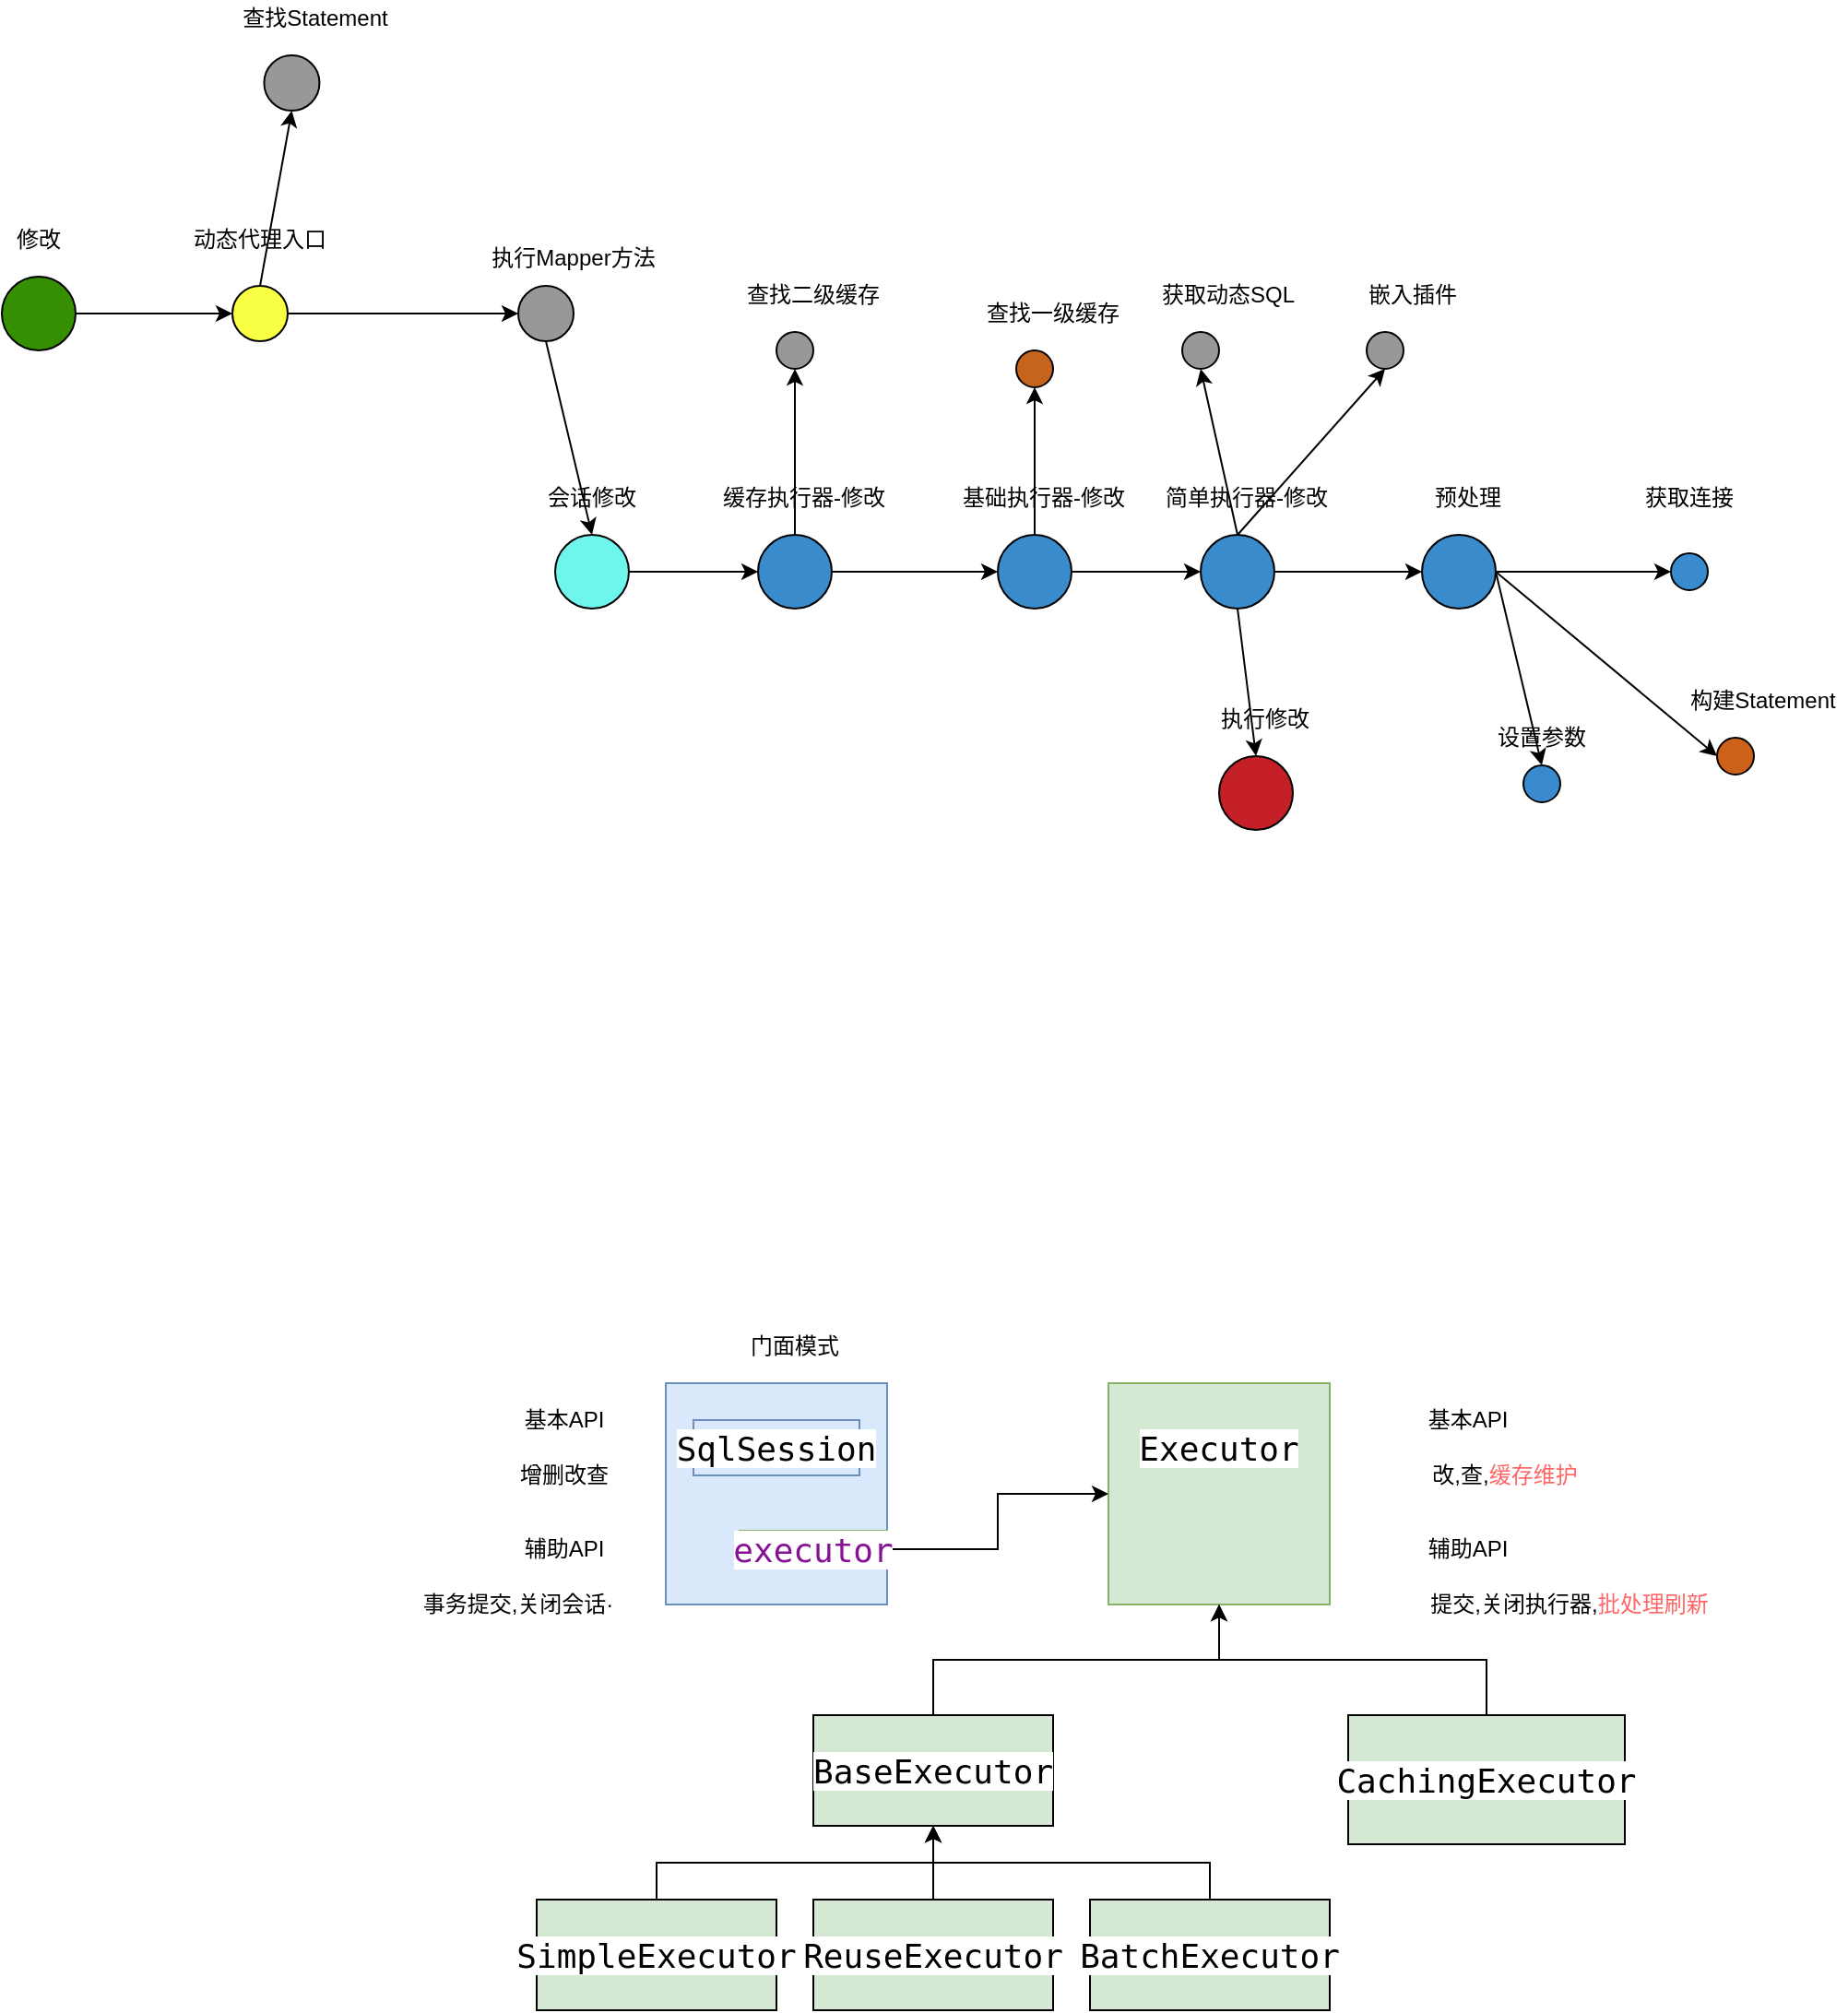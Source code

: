 <mxfile version="15.1.3" type="device"><diagram id="uDTQgXjz15Uzn8fU12gg" name="第 1 页"><mxGraphModel dx="1024" dy="632" grid="1" gridSize="10" guides="1" tooltips="1" connect="1" arrows="1" fold="1" page="1" pageScale="1" pageWidth="827" pageHeight="1169" math="0" shadow="0"><root><mxCell id="0"/><mxCell id="1" parent="0"/><mxCell id="oknCha7nqTvBMoDPKIGc-6" value="" style="group" parent="1" vertex="1" connectable="0"><mxGeometry x="40" y="210" width="40" height="70" as="geometry"/></mxCell><mxCell id="oknCha7nqTvBMoDPKIGc-2" value="" style="ellipse;whiteSpace=wrap;html=1;aspect=fixed;fillColor=#368F03;" parent="oknCha7nqTvBMoDPKIGc-6" vertex="1"><mxGeometry y="30" width="40" height="40" as="geometry"/></mxCell><mxCell id="oknCha7nqTvBMoDPKIGc-3" value="修改" style="text;html=1;strokeColor=none;fillColor=none;align=center;verticalAlign=middle;whiteSpace=wrap;rounded=0;" parent="oknCha7nqTvBMoDPKIGc-6" vertex="1"><mxGeometry width="40" height="20" as="geometry"/></mxCell><mxCell id="oknCha7nqTvBMoDPKIGc-7" value="" style="group" parent="1" vertex="1" connectable="0"><mxGeometry x="140" y="210" width="80" height="70" as="geometry"/></mxCell><mxCell id="oknCha7nqTvBMoDPKIGc-4" value="" style="ellipse;whiteSpace=wrap;html=1;aspect=fixed;fillColor=#F9FF42;" parent="oknCha7nqTvBMoDPKIGc-7" vertex="1"><mxGeometry x="25" y="35" width="30" height="30" as="geometry"/></mxCell><mxCell id="oknCha7nqTvBMoDPKIGc-5" value="动态代理入口" style="text;html=1;strokeColor=none;fillColor=none;align=center;verticalAlign=middle;whiteSpace=wrap;rounded=0;" parent="oknCha7nqTvBMoDPKIGc-7" vertex="1"><mxGeometry width="80" height="20" as="geometry"/></mxCell><mxCell id="oknCha7nqTvBMoDPKIGc-8" value="" style="group" parent="1" vertex="1" connectable="0"><mxGeometry x="160" y="90" width="100" height="70" as="geometry"/></mxCell><mxCell id="oknCha7nqTvBMoDPKIGc-9" value="" style="ellipse;whiteSpace=wrap;html=1;aspect=fixed;fillColor=#989898;" parent="oknCha7nqTvBMoDPKIGc-8" vertex="1"><mxGeometry x="22.22" y="30" width="30" height="30" as="geometry"/></mxCell><mxCell id="oknCha7nqTvBMoDPKIGc-10" value="查找Statement" style="text;html=1;strokeColor=none;fillColor=none;align=center;verticalAlign=middle;whiteSpace=wrap;rounded=0;" parent="oknCha7nqTvBMoDPKIGc-8" vertex="1"><mxGeometry width="100" height="20" as="geometry"/></mxCell><mxCell id="oknCha7nqTvBMoDPKIGc-11" style="edgeStyle=orthogonalEdgeStyle;rounded=0;orthogonalLoop=1;jettySize=auto;html=1;exitX=1;exitY=0.5;exitDx=0;exitDy=0;entryX=0;entryY=0.5;entryDx=0;entryDy=0;" parent="1" source="oknCha7nqTvBMoDPKIGc-2" target="oknCha7nqTvBMoDPKIGc-4" edge="1"><mxGeometry relative="1" as="geometry"/></mxCell><mxCell id="oknCha7nqTvBMoDPKIGc-12" style="rounded=0;orthogonalLoop=1;jettySize=auto;html=1;exitX=0.5;exitY=0;exitDx=0;exitDy=0;entryX=0.5;entryY=1;entryDx=0;entryDy=0;" parent="1" source="oknCha7nqTvBMoDPKIGc-4" target="oknCha7nqTvBMoDPKIGc-9" edge="1"><mxGeometry relative="1" as="geometry"/></mxCell><mxCell id="oknCha7nqTvBMoDPKIGc-21" style="edgeStyle=none;rounded=0;orthogonalLoop=1;jettySize=auto;html=1;exitX=0.5;exitY=1;exitDx=0;exitDy=0;entryX=0.5;entryY=0;entryDx=0;entryDy=0;" parent="1" source="oknCha7nqTvBMoDPKIGc-14" target="oknCha7nqTvBMoDPKIGc-18" edge="1"><mxGeometry relative="1" as="geometry"/></mxCell><mxCell id="oknCha7nqTvBMoDPKIGc-17" value="" style="group" parent="1" vertex="1" connectable="0"><mxGeometry x="320" y="350" width="80" height="70" as="geometry"/></mxCell><mxCell id="oknCha7nqTvBMoDPKIGc-18" value="" style="ellipse;whiteSpace=wrap;html=1;aspect=fixed;fillColor=#6EF5EC;" parent="oknCha7nqTvBMoDPKIGc-17" vertex="1"><mxGeometry x="20" y="30" width="40" height="40" as="geometry"/></mxCell><mxCell id="oknCha7nqTvBMoDPKIGc-19" value="会话修改" style="text;html=1;strokeColor=none;fillColor=none;align=center;verticalAlign=middle;whiteSpace=wrap;rounded=0;" parent="oknCha7nqTvBMoDPKIGc-17" vertex="1"><mxGeometry width="80" height="20" as="geometry"/></mxCell><mxCell id="oknCha7nqTvBMoDPKIGc-20" style="edgeStyle=none;rounded=0;orthogonalLoop=1;jettySize=auto;html=1;exitX=1;exitY=0.5;exitDx=0;exitDy=0;entryX=0;entryY=0.5;entryDx=0;entryDy=0;" parent="1" source="oknCha7nqTvBMoDPKIGc-4" target="oknCha7nqTvBMoDPKIGc-14" edge="1"><mxGeometry relative="1" as="geometry"/></mxCell><mxCell id="oknCha7nqTvBMoDPKIGc-22" value="" style="group" parent="1" vertex="1" connectable="0"><mxGeometry x="430" y="350" width="90" height="70" as="geometry"/></mxCell><mxCell id="oknCha7nqTvBMoDPKIGc-23" value="" style="ellipse;whiteSpace=wrap;html=1;aspect=fixed;fillColor=#398BCC;" parent="oknCha7nqTvBMoDPKIGc-22" vertex="1"><mxGeometry x="20" y="30" width="40" height="40" as="geometry"/></mxCell><mxCell id="oknCha7nqTvBMoDPKIGc-24" value="缓存执行器-修改" style="text;html=1;strokeColor=none;fillColor=none;align=center;verticalAlign=middle;whiteSpace=wrap;rounded=0;" parent="oknCha7nqTvBMoDPKIGc-22" vertex="1"><mxGeometry width="90" height="20" as="geometry"/></mxCell><mxCell id="oknCha7nqTvBMoDPKIGc-25" value="" style="group" parent="1" vertex="1" connectable="0"><mxGeometry x="440" y="240" width="80" height="70" as="geometry"/></mxCell><mxCell id="oknCha7nqTvBMoDPKIGc-26" value="" style="ellipse;whiteSpace=wrap;html=1;aspect=fixed;fillColor=#989898;" parent="oknCha7nqTvBMoDPKIGc-25" vertex="1"><mxGeometry x="20" y="30" width="20" height="20" as="geometry"/></mxCell><mxCell id="oknCha7nqTvBMoDPKIGc-27" value="查找二级缓存" style="text;html=1;strokeColor=none;fillColor=none;align=center;verticalAlign=middle;whiteSpace=wrap;rounded=0;" parent="oknCha7nqTvBMoDPKIGc-25" vertex="1"><mxGeometry width="80" height="20" as="geometry"/></mxCell><mxCell id="oknCha7nqTvBMoDPKIGc-28" style="edgeStyle=none;rounded=0;orthogonalLoop=1;jettySize=auto;html=1;exitX=1;exitY=0.5;exitDx=0;exitDy=0;entryX=0;entryY=0.5;entryDx=0;entryDy=0;" parent="1" source="oknCha7nqTvBMoDPKIGc-18" target="oknCha7nqTvBMoDPKIGc-23" edge="1"><mxGeometry relative="1" as="geometry"/></mxCell><mxCell id="oknCha7nqTvBMoDPKIGc-29" style="edgeStyle=none;rounded=0;orthogonalLoop=1;jettySize=auto;html=1;exitX=0.5;exitY=0;exitDx=0;exitDy=0;entryX=0.5;entryY=1;entryDx=0;entryDy=0;" parent="1" source="oknCha7nqTvBMoDPKIGc-23" target="oknCha7nqTvBMoDPKIGc-26" edge="1"><mxGeometry relative="1" as="geometry"/></mxCell><mxCell id="oknCha7nqTvBMoDPKIGc-30" value="" style="group" parent="1" vertex="1" connectable="0"><mxGeometry x="560" y="350" width="90" height="70" as="geometry"/></mxCell><mxCell id="oknCha7nqTvBMoDPKIGc-31" value="" style="ellipse;whiteSpace=wrap;html=1;aspect=fixed;fillColor=#398BCC;" parent="oknCha7nqTvBMoDPKIGc-30" vertex="1"><mxGeometry x="20" y="30" width="40" height="40" as="geometry"/></mxCell><mxCell id="oknCha7nqTvBMoDPKIGc-32" value="基础执行器-修改" style="text;html=1;strokeColor=none;fillColor=none;align=center;verticalAlign=middle;whiteSpace=wrap;rounded=0;" parent="oknCha7nqTvBMoDPKIGc-30" vertex="1"><mxGeometry width="90" height="20" as="geometry"/></mxCell><mxCell id="oknCha7nqTvBMoDPKIGc-33" value="" style="group" parent="1" vertex="1" connectable="0"><mxGeometry x="570" y="250" width="80" height="70" as="geometry"/></mxCell><mxCell id="oknCha7nqTvBMoDPKIGc-34" value="" style="ellipse;whiteSpace=wrap;html=1;aspect=fixed;fillColor=#C5641C;" parent="oknCha7nqTvBMoDPKIGc-33" vertex="1"><mxGeometry x="20" y="30" width="20" height="20" as="geometry"/></mxCell><mxCell id="oknCha7nqTvBMoDPKIGc-35" value="查找一级缓存" style="text;html=1;strokeColor=none;fillColor=none;align=center;verticalAlign=middle;whiteSpace=wrap;rounded=0;" parent="oknCha7nqTvBMoDPKIGc-33" vertex="1"><mxGeometry width="80" height="20" as="geometry"/></mxCell><mxCell id="oknCha7nqTvBMoDPKIGc-36" style="edgeStyle=none;rounded=0;orthogonalLoop=1;jettySize=auto;html=1;exitX=1;exitY=0.5;exitDx=0;exitDy=0;" parent="1" source="oknCha7nqTvBMoDPKIGc-23" target="oknCha7nqTvBMoDPKIGc-31" edge="1"><mxGeometry relative="1" as="geometry"/></mxCell><mxCell id="oknCha7nqTvBMoDPKIGc-37" style="edgeStyle=none;rounded=0;orthogonalLoop=1;jettySize=auto;html=1;exitX=0.5;exitY=0;exitDx=0;exitDy=0;entryX=0.5;entryY=1;entryDx=0;entryDy=0;" parent="1" source="oknCha7nqTvBMoDPKIGc-31" target="oknCha7nqTvBMoDPKIGc-34" edge="1"><mxGeometry relative="1" as="geometry"/></mxCell><mxCell id="oknCha7nqTvBMoDPKIGc-38" value="" style="group" parent="1" vertex="1" connectable="0"><mxGeometry x="670" y="350" width="90" height="70" as="geometry"/></mxCell><mxCell id="oknCha7nqTvBMoDPKIGc-39" value="" style="ellipse;whiteSpace=wrap;html=1;aspect=fixed;fillColor=#398BCC;" parent="oknCha7nqTvBMoDPKIGc-38" vertex="1"><mxGeometry x="20" y="30" width="40" height="40" as="geometry"/></mxCell><mxCell id="oknCha7nqTvBMoDPKIGc-40" value="简单执行器-修改" style="text;html=1;strokeColor=none;fillColor=none;align=center;verticalAlign=middle;whiteSpace=wrap;rounded=0;" parent="oknCha7nqTvBMoDPKIGc-38" vertex="1"><mxGeometry width="90" height="20" as="geometry"/></mxCell><mxCell id="oknCha7nqTvBMoDPKIGc-41" style="edgeStyle=none;rounded=0;orthogonalLoop=1;jettySize=auto;html=1;exitX=1;exitY=0.5;exitDx=0;exitDy=0;entryX=0;entryY=0.5;entryDx=0;entryDy=0;" parent="1" source="oknCha7nqTvBMoDPKIGc-31" target="oknCha7nqTvBMoDPKIGc-39" edge="1"><mxGeometry relative="1" as="geometry"/></mxCell><mxCell id="oknCha7nqTvBMoDPKIGc-42" value="" style="group" parent="1" vertex="1" connectable="0"><mxGeometry x="660" y="240" width="90" height="70" as="geometry"/></mxCell><mxCell id="oknCha7nqTvBMoDPKIGc-43" value="" style="ellipse;whiteSpace=wrap;html=1;aspect=fixed;fillColor=#989898;" parent="oknCha7nqTvBMoDPKIGc-42" vertex="1"><mxGeometry x="20" y="30" width="20" height="20" as="geometry"/></mxCell><mxCell id="oknCha7nqTvBMoDPKIGc-44" value="获取动态SQL" style="text;html=1;strokeColor=none;fillColor=none;align=center;verticalAlign=middle;whiteSpace=wrap;rounded=0;" parent="oknCha7nqTvBMoDPKIGc-42" vertex="1"><mxGeometry width="90" height="20" as="geometry"/></mxCell><mxCell id="oknCha7nqTvBMoDPKIGc-45" value="" style="group" parent="1" vertex="1" connectable="0"><mxGeometry x="760" y="240" width="90" height="70" as="geometry"/></mxCell><mxCell id="oknCha7nqTvBMoDPKIGc-46" value="" style="ellipse;whiteSpace=wrap;html=1;aspect=fixed;fillColor=#989898;" parent="oknCha7nqTvBMoDPKIGc-45" vertex="1"><mxGeometry x="20" y="30" width="20" height="20" as="geometry"/></mxCell><mxCell id="oknCha7nqTvBMoDPKIGc-47" value="嵌入插件" style="text;html=1;strokeColor=none;fillColor=none;align=center;verticalAlign=middle;whiteSpace=wrap;rounded=0;" parent="oknCha7nqTvBMoDPKIGc-45" vertex="1"><mxGeometry width="90" height="20" as="geometry"/></mxCell><mxCell id="oknCha7nqTvBMoDPKIGc-48" value="" style="group" parent="1" vertex="1" connectable="0"><mxGeometry x="680" y="470" width="90" height="70" as="geometry"/></mxCell><mxCell id="oknCha7nqTvBMoDPKIGc-49" value="" style="ellipse;whiteSpace=wrap;html=1;aspect=fixed;fillColor=#C52028;" parent="oknCha7nqTvBMoDPKIGc-48" vertex="1"><mxGeometry x="20" y="30" width="40" height="40" as="geometry"/></mxCell><mxCell id="oknCha7nqTvBMoDPKIGc-50" value="执行修改" style="text;html=1;strokeColor=none;fillColor=none;align=center;verticalAlign=middle;whiteSpace=wrap;rounded=0;" parent="oknCha7nqTvBMoDPKIGc-48" vertex="1"><mxGeometry width="90" height="20" as="geometry"/></mxCell><mxCell id="oknCha7nqTvBMoDPKIGc-51" style="edgeStyle=none;rounded=0;orthogonalLoop=1;jettySize=auto;html=1;entryX=0.5;entryY=1;entryDx=0;entryDy=0;exitX=0.5;exitY=0;exitDx=0;exitDy=0;" parent="1" source="oknCha7nqTvBMoDPKIGc-39" target="oknCha7nqTvBMoDPKIGc-43" edge="1"><mxGeometry relative="1" as="geometry"><mxPoint x="780" y="350" as="sourcePoint"/></mxGeometry></mxCell><mxCell id="oknCha7nqTvBMoDPKIGc-52" style="edgeStyle=none;rounded=0;orthogonalLoop=1;jettySize=auto;html=1;exitX=0.5;exitY=0;exitDx=0;exitDy=0;entryX=0.5;entryY=1;entryDx=0;entryDy=0;" parent="1" source="oknCha7nqTvBMoDPKIGc-39" target="oknCha7nqTvBMoDPKIGc-46" edge="1"><mxGeometry relative="1" as="geometry"/></mxCell><mxCell id="oknCha7nqTvBMoDPKIGc-53" style="edgeStyle=none;rounded=0;orthogonalLoop=1;jettySize=auto;html=1;exitX=0.5;exitY=1;exitDx=0;exitDy=0;entryX=0.5;entryY=0;entryDx=0;entryDy=0;" parent="1" source="oknCha7nqTvBMoDPKIGc-39" target="oknCha7nqTvBMoDPKIGc-49" edge="1"><mxGeometry relative="1" as="geometry"/></mxCell><mxCell id="oknCha7nqTvBMoDPKIGc-54" value="" style="group" parent="1" vertex="1" connectable="0"><mxGeometry x="790" y="350" width="90" height="70" as="geometry"/></mxCell><mxCell id="oknCha7nqTvBMoDPKIGc-55" value="" style="ellipse;whiteSpace=wrap;html=1;aspect=fixed;fillColor=#398BCC;" parent="oknCha7nqTvBMoDPKIGc-54" vertex="1"><mxGeometry x="20" y="30" width="40" height="40" as="geometry"/></mxCell><mxCell id="oknCha7nqTvBMoDPKIGc-56" value="预处理" style="text;html=1;strokeColor=none;fillColor=none;align=center;verticalAlign=middle;whiteSpace=wrap;rounded=0;" parent="oknCha7nqTvBMoDPKIGc-54" vertex="1"><mxGeometry width="90" height="20" as="geometry"/></mxCell><mxCell id="oknCha7nqTvBMoDPKIGc-57" style="edgeStyle=none;rounded=0;orthogonalLoop=1;jettySize=auto;html=1;exitX=1;exitY=0.5;exitDx=0;exitDy=0;entryX=0;entryY=0.5;entryDx=0;entryDy=0;" parent="1" source="oknCha7nqTvBMoDPKIGc-39" target="oknCha7nqTvBMoDPKIGc-55" edge="1"><mxGeometry relative="1" as="geometry"/></mxCell><mxCell id="oknCha7nqTvBMoDPKIGc-58" value="" style="group" parent="1" vertex="1" connectable="0"><mxGeometry x="830" y="480" width="90" height="70" as="geometry"/></mxCell><mxCell id="oknCha7nqTvBMoDPKIGc-59" value="" style="ellipse;whiteSpace=wrap;html=1;aspect=fixed;fillColor=#3A8BCD;" parent="oknCha7nqTvBMoDPKIGc-58" vertex="1"><mxGeometry x="35" y="25" width="20" height="20" as="geometry"/></mxCell><mxCell id="oknCha7nqTvBMoDPKIGc-60" value="设置参数" style="text;html=1;strokeColor=none;fillColor=none;align=center;verticalAlign=middle;whiteSpace=wrap;rounded=0;" parent="oknCha7nqTvBMoDPKIGc-58" vertex="1"><mxGeometry width="90" height="20" as="geometry"/></mxCell><mxCell id="oknCha7nqTvBMoDPKIGc-61" value="" style="group" parent="1" vertex="1" connectable="0"><mxGeometry x="950" y="460" width="90" height="70" as="geometry"/></mxCell><mxCell id="oknCha7nqTvBMoDPKIGc-62" value="" style="ellipse;whiteSpace=wrap;html=1;aspect=fixed;fillColor=#CC611A;" parent="oknCha7nqTvBMoDPKIGc-61" vertex="1"><mxGeometry x="20" y="30" width="20" height="20" as="geometry"/></mxCell><mxCell id="oknCha7nqTvBMoDPKIGc-63" value="构建Statement" style="text;html=1;strokeColor=none;fillColor=none;align=center;verticalAlign=middle;whiteSpace=wrap;rounded=0;" parent="oknCha7nqTvBMoDPKIGc-61" vertex="1"><mxGeometry width="90" height="20" as="geometry"/></mxCell><mxCell id="oknCha7nqTvBMoDPKIGc-64" value="" style="group" parent="1" vertex="1" connectable="0"><mxGeometry x="910" y="350" width="90" height="70" as="geometry"/></mxCell><mxCell id="oknCha7nqTvBMoDPKIGc-65" value="" style="ellipse;whiteSpace=wrap;html=1;aspect=fixed;fillColor=#3A8BCD;" parent="oknCha7nqTvBMoDPKIGc-64" vertex="1"><mxGeometry x="35" y="40" width="20" height="20" as="geometry"/></mxCell><mxCell id="oknCha7nqTvBMoDPKIGc-66" value="获取连接" style="text;html=1;strokeColor=none;fillColor=none;align=center;verticalAlign=middle;whiteSpace=wrap;rounded=0;" parent="oknCha7nqTvBMoDPKIGc-64" vertex="1"><mxGeometry width="90" height="20" as="geometry"/></mxCell><mxCell id="oknCha7nqTvBMoDPKIGc-67" style="edgeStyle=none;rounded=0;orthogonalLoop=1;jettySize=auto;html=1;exitX=1;exitY=0.5;exitDx=0;exitDy=0;entryX=0;entryY=0.5;entryDx=0;entryDy=0;" parent="1" source="oknCha7nqTvBMoDPKIGc-55" target="oknCha7nqTvBMoDPKIGc-65" edge="1"><mxGeometry relative="1" as="geometry"/></mxCell><mxCell id="oknCha7nqTvBMoDPKIGc-68" style="edgeStyle=none;rounded=0;orthogonalLoop=1;jettySize=auto;html=1;exitX=1;exitY=0.5;exitDx=0;exitDy=0;entryX=0;entryY=0.5;entryDx=0;entryDy=0;" parent="1" source="oknCha7nqTvBMoDPKIGc-55" target="oknCha7nqTvBMoDPKIGc-62" edge="1"><mxGeometry relative="1" as="geometry"/></mxCell><mxCell id="oknCha7nqTvBMoDPKIGc-69" style="edgeStyle=none;rounded=0;orthogonalLoop=1;jettySize=auto;html=1;exitX=1;exitY=0.5;exitDx=0;exitDy=0;entryX=0.5;entryY=0;entryDx=0;entryDy=0;" parent="1" source="oknCha7nqTvBMoDPKIGc-55" target="oknCha7nqTvBMoDPKIGc-59" edge="1"><mxGeometry relative="1" as="geometry"/></mxCell><mxCell id="oknCha7nqTvBMoDPKIGc-70" value="" style="group" parent="1" vertex="1" connectable="0"><mxGeometry x="300" y="220" width="100" height="60" as="geometry"/></mxCell><mxCell id="oknCha7nqTvBMoDPKIGc-14" value="" style="ellipse;whiteSpace=wrap;html=1;aspect=fixed;fillColor=#989898;" parent="oknCha7nqTvBMoDPKIGc-70" vertex="1"><mxGeometry x="20" y="25" width="30" height="30" as="geometry"/></mxCell><mxCell id="oknCha7nqTvBMoDPKIGc-15" value="执行Mapper方法" style="text;html=1;strokeColor=none;fillColor=none;align=center;verticalAlign=middle;whiteSpace=wrap;rounded=0;" parent="oknCha7nqTvBMoDPKIGc-70" vertex="1"><mxGeometry width="100" height="20" as="geometry"/></mxCell><mxCell id="j-2TQAUco998kdNkHj3k-1" value="" style="rounded=0;whiteSpace=wrap;html=1;fillColor=#dae8fc;strokeColor=#6c8ebf;" parent="1" vertex="1"><mxGeometry x="400" y="840" width="120" height="120" as="geometry"/></mxCell><mxCell id="j-2TQAUco998kdNkHj3k-2" value="" style="rounded=0;whiteSpace=wrap;html=1;fillColor=#d5e8d4;strokeColor=#82b366;" parent="1" vertex="1"><mxGeometry x="640" y="840" width="120" height="120" as="geometry"/></mxCell><mxCell id="j-2TQAUco998kdNkHj3k-3" value="&lt;pre style=&quot;background-color: #ffffff ; color: #080808 ; font-family: &amp;#34;jetbrains mono&amp;#34; , monospace ; font-size: 13.5pt&quot;&gt;&lt;span style=&quot;color: #000000&quot;&gt;SqlSession&lt;/span&gt;&lt;/pre&gt;" style="text;html=1;strokeColor=#6c8ebf;fillColor=#dae8fc;align=center;verticalAlign=middle;whiteSpace=wrap;rounded=0;" parent="1" vertex="1"><mxGeometry x="415" y="860" width="90" height="30" as="geometry"/></mxCell><mxCell id="j-2TQAUco998kdNkHj3k-4" value="&lt;pre style=&quot;background-color: #ffffff ; color: #080808 ; font-family: &amp;#34;jetbrains mono&amp;#34; , monospace ; font-size: 13.5pt&quot;&gt;&lt;pre style=&quot;font-family: &amp;#34;jetbrains mono&amp;#34; , monospace ; font-size: 13.5pt&quot;&gt;&lt;span style=&quot;color: #000000&quot;&gt;Executor&lt;/span&gt;&lt;/pre&gt;&lt;/pre&gt;" style="text;html=1;strokeColor=none;fillColor=none;align=center;verticalAlign=middle;whiteSpace=wrap;rounded=0;" parent="1" vertex="1"><mxGeometry x="655" y="860" width="90" height="30" as="geometry"/></mxCell><mxCell id="j-2TQAUco998kdNkHj3k-6" style="edgeStyle=orthogonalEdgeStyle;rounded=0;orthogonalLoop=1;jettySize=auto;html=1;exitX=1;exitY=0.5;exitDx=0;exitDy=0;entryX=0;entryY=0.5;entryDx=0;entryDy=0;" parent="1" source="j-2TQAUco998kdNkHj3k-5" target="j-2TQAUco998kdNkHj3k-2" edge="1"><mxGeometry relative="1" as="geometry"/></mxCell><mxCell id="j-2TQAUco998kdNkHj3k-5" value="&lt;pre style=&quot;background-color: #ffffff ; color: #080808 ; font-family: &amp;quot;jetbrains mono&amp;quot; , monospace ; font-size: 13.5pt&quot;&gt;&lt;span style=&quot;color: #871094&quot;&gt;executor&lt;/span&gt;&lt;/pre&gt;" style="text;html=1;strokeColor=#82b366;align=center;verticalAlign=middle;whiteSpace=wrap;rounded=0;fillColor=#D5E8D4;" parent="1" vertex="1"><mxGeometry x="440" y="920" width="80" height="20" as="geometry"/></mxCell><mxCell id="j-2TQAUco998kdNkHj3k-7" value="门面模式" style="text;html=1;strokeColor=none;fillColor=none;align=center;verticalAlign=middle;whiteSpace=wrap;rounded=0;" parent="1" vertex="1"><mxGeometry x="440" y="810" width="60" height="20" as="geometry"/></mxCell><mxCell id="j-2TQAUco998kdNkHj3k-8" value="基本API" style="text;html=1;strokeColor=none;fillColor=none;align=center;verticalAlign=middle;whiteSpace=wrap;rounded=0;" parent="1" vertex="1"><mxGeometry x="320" y="850" width="50" height="20" as="geometry"/></mxCell><mxCell id="j-2TQAUco998kdNkHj3k-9" value="基本API" style="text;html=1;strokeColor=none;fillColor=none;align=center;verticalAlign=middle;whiteSpace=wrap;rounded=0;" parent="1" vertex="1"><mxGeometry x="810" y="850" width="50" height="20" as="geometry"/></mxCell><mxCell id="j-2TQAUco998kdNkHj3k-10" value="辅助API" style="text;html=1;strokeColor=none;fillColor=none;align=center;verticalAlign=middle;whiteSpace=wrap;rounded=0;" parent="1" vertex="1"><mxGeometry x="320" y="920" width="50" height="20" as="geometry"/></mxCell><mxCell id="j-2TQAUco998kdNkHj3k-11" value="辅助API" style="text;html=1;strokeColor=none;fillColor=none;align=center;verticalAlign=middle;whiteSpace=wrap;rounded=0;" parent="1" vertex="1"><mxGeometry x="810" y="920" width="50" height="20" as="geometry"/></mxCell><mxCell id="j-2TQAUco998kdNkHj3k-12" value="增删改查" style="text;html=1;strokeColor=none;fillColor=none;align=center;verticalAlign=middle;whiteSpace=wrap;rounded=0;" parent="1" vertex="1"><mxGeometry x="320" y="880" width="50" height="20" as="geometry"/></mxCell><mxCell id="j-2TQAUco998kdNkHj3k-13" value="事务提交,关闭会话·" style="text;html=1;strokeColor=none;fillColor=none;align=center;verticalAlign=middle;whiteSpace=wrap;rounded=0;" parent="1" vertex="1"><mxGeometry x="260" y="950" width="120" height="20" as="geometry"/></mxCell><mxCell id="j-2TQAUco998kdNkHj3k-14" value="改,查,&lt;font color=&quot;#ff6666&quot;&gt;缓存维护&lt;/font&gt;" style="text;html=1;strokeColor=none;fillColor=none;align=center;verticalAlign=middle;whiteSpace=wrap;rounded=0;" parent="1" vertex="1"><mxGeometry x="810" y="880" width="90" height="20" as="geometry"/></mxCell><mxCell id="j-2TQAUco998kdNkHj3k-15" value="提交,关闭执行器,&lt;font color=&quot;#ff6666&quot;&gt;批处理刷新&lt;/font&gt;" style="text;html=1;strokeColor=none;fillColor=none;align=center;verticalAlign=middle;whiteSpace=wrap;rounded=0;" parent="1" vertex="1"><mxGeometry x="810" y="950" width="160" height="20" as="geometry"/></mxCell><mxCell id="j-2TQAUco998kdNkHj3k-21" style="edgeStyle=orthogonalEdgeStyle;rounded=0;orthogonalLoop=1;jettySize=auto;html=1;exitX=0.5;exitY=0;exitDx=0;exitDy=0;entryX=0.5;entryY=1;entryDx=0;entryDy=0;" parent="1" source="j-2TQAUco998kdNkHj3k-16" target="j-2TQAUco998kdNkHj3k-2" edge="1"><mxGeometry relative="1" as="geometry"/></mxCell><mxCell id="j-2TQAUco998kdNkHj3k-16" value="&lt;pre style=&quot;background-color: #ffffff ; color: #080808 ; font-family: &amp;#34;jetbrains mono&amp;#34; , monospace ; font-size: 13.5pt&quot;&gt;&lt;span style=&quot;color: #000000&quot;&gt;BaseExecutor&lt;/span&gt;&lt;/pre&gt;" style="rounded=0;whiteSpace=wrap;html=1;fillColor=#D5E8D4;" parent="1" vertex="1"><mxGeometry x="480" y="1020" width="130" height="60" as="geometry"/></mxCell><mxCell id="j-2TQAUco998kdNkHj3k-22" style="edgeStyle=orthogonalEdgeStyle;rounded=0;orthogonalLoop=1;jettySize=auto;html=1;exitX=0.5;exitY=0;exitDx=0;exitDy=0;entryX=0.5;entryY=1;entryDx=0;entryDy=0;" parent="1" source="j-2TQAUco998kdNkHj3k-17" target="j-2TQAUco998kdNkHj3k-2" edge="1"><mxGeometry relative="1" as="geometry"><mxPoint x="710" y="1030" as="targetPoint"/></mxGeometry></mxCell><mxCell id="j-2TQAUco998kdNkHj3k-17" value="&lt;pre style=&quot;background-color: #ffffff ; color: #080808 ; font-family: &amp;#34;jetbrains mono&amp;#34; , monospace ; font-size: 13.5pt&quot;&gt;&lt;span style=&quot;color: #000000&quot;&gt;CachingExecutor&lt;/span&gt;&lt;/pre&gt;" style="rounded=0;whiteSpace=wrap;html=1;fillColor=#D5E8D4;" parent="1" vertex="1"><mxGeometry x="770" y="1020" width="150" height="70" as="geometry"/></mxCell><mxCell id="j-2TQAUco998kdNkHj3k-23" style="edgeStyle=orthogonalEdgeStyle;rounded=0;orthogonalLoop=1;jettySize=auto;html=1;exitX=0.5;exitY=0;exitDx=0;exitDy=0;entryX=0.5;entryY=1;entryDx=0;entryDy=0;" parent="1" source="j-2TQAUco998kdNkHj3k-18" target="j-2TQAUco998kdNkHj3k-16" edge="1"><mxGeometry relative="1" as="geometry"/></mxCell><mxCell id="j-2TQAUco998kdNkHj3k-18" value="&lt;pre style=&quot;background-color: #ffffff ; color: #080808 ; font-family: &amp;#34;jetbrains mono&amp;#34; , monospace ; font-size: 13.5pt&quot;&gt;&lt;pre style=&quot;font-family: &amp;#34;jetbrains mono&amp;#34; , monospace ; font-size: 13.5pt&quot;&gt;&lt;span style=&quot;color: #000000&quot;&gt;SimpleExecutor&lt;/span&gt;&lt;/pre&gt;&lt;/pre&gt;" style="rounded=0;whiteSpace=wrap;html=1;fillColor=#D5E8D4;" parent="1" vertex="1"><mxGeometry x="330" y="1120" width="130" height="60" as="geometry"/></mxCell><mxCell id="j-2TQAUco998kdNkHj3k-24" style="edgeStyle=orthogonalEdgeStyle;rounded=0;orthogonalLoop=1;jettySize=auto;html=1;exitX=0.5;exitY=0;exitDx=0;exitDy=0;entryX=0.5;entryY=1;entryDx=0;entryDy=0;" parent="1" source="j-2TQAUco998kdNkHj3k-19" target="j-2TQAUco998kdNkHj3k-16" edge="1"><mxGeometry relative="1" as="geometry"/></mxCell><mxCell id="j-2TQAUco998kdNkHj3k-19" value="&lt;pre style=&quot;background-color: #ffffff ; color: #080808 ; font-family: &amp;#34;jetbrains mono&amp;#34; , monospace ; font-size: 13.5pt&quot;&gt;&lt;pre style=&quot;font-family: &amp;#34;jetbrains mono&amp;#34; , monospace ; font-size: 13.5pt&quot;&gt;&lt;span style=&quot;color: #000000&quot;&gt;ReuseExecutor&lt;/span&gt;&lt;/pre&gt;&lt;/pre&gt;" style="rounded=0;whiteSpace=wrap;html=1;fillColor=#D5E8D4;" parent="1" vertex="1"><mxGeometry x="480" y="1120" width="130" height="60" as="geometry"/></mxCell><mxCell id="j-2TQAUco998kdNkHj3k-25" style="edgeStyle=orthogonalEdgeStyle;rounded=0;orthogonalLoop=1;jettySize=auto;html=1;exitX=0.5;exitY=0;exitDx=0;exitDy=0;entryX=0.5;entryY=1;entryDx=0;entryDy=0;" parent="1" source="j-2TQAUco998kdNkHj3k-20" target="j-2TQAUco998kdNkHj3k-16" edge="1"><mxGeometry relative="1" as="geometry"><mxPoint x="540" y="1080" as="targetPoint"/></mxGeometry></mxCell><mxCell id="j-2TQAUco998kdNkHj3k-20" value="&lt;pre style=&quot;background-color: #ffffff ; color: #080808 ; font-family: &amp;#34;jetbrains mono&amp;#34; , monospace ; font-size: 13.5pt&quot;&gt;&lt;pre style=&quot;font-family: &amp;#34;jetbrains mono&amp;#34; , monospace ; font-size: 13.5pt&quot;&gt;&lt;span style=&quot;color: #000000&quot;&gt;BatchExecutor&lt;/span&gt;&lt;/pre&gt;&lt;/pre&gt;" style="rounded=0;whiteSpace=wrap;html=1;fillColor=#D5E8D4;" parent="1" vertex="1"><mxGeometry x="630" y="1120" width="130" height="60" as="geometry"/></mxCell></root></mxGraphModel></diagram></mxfile>